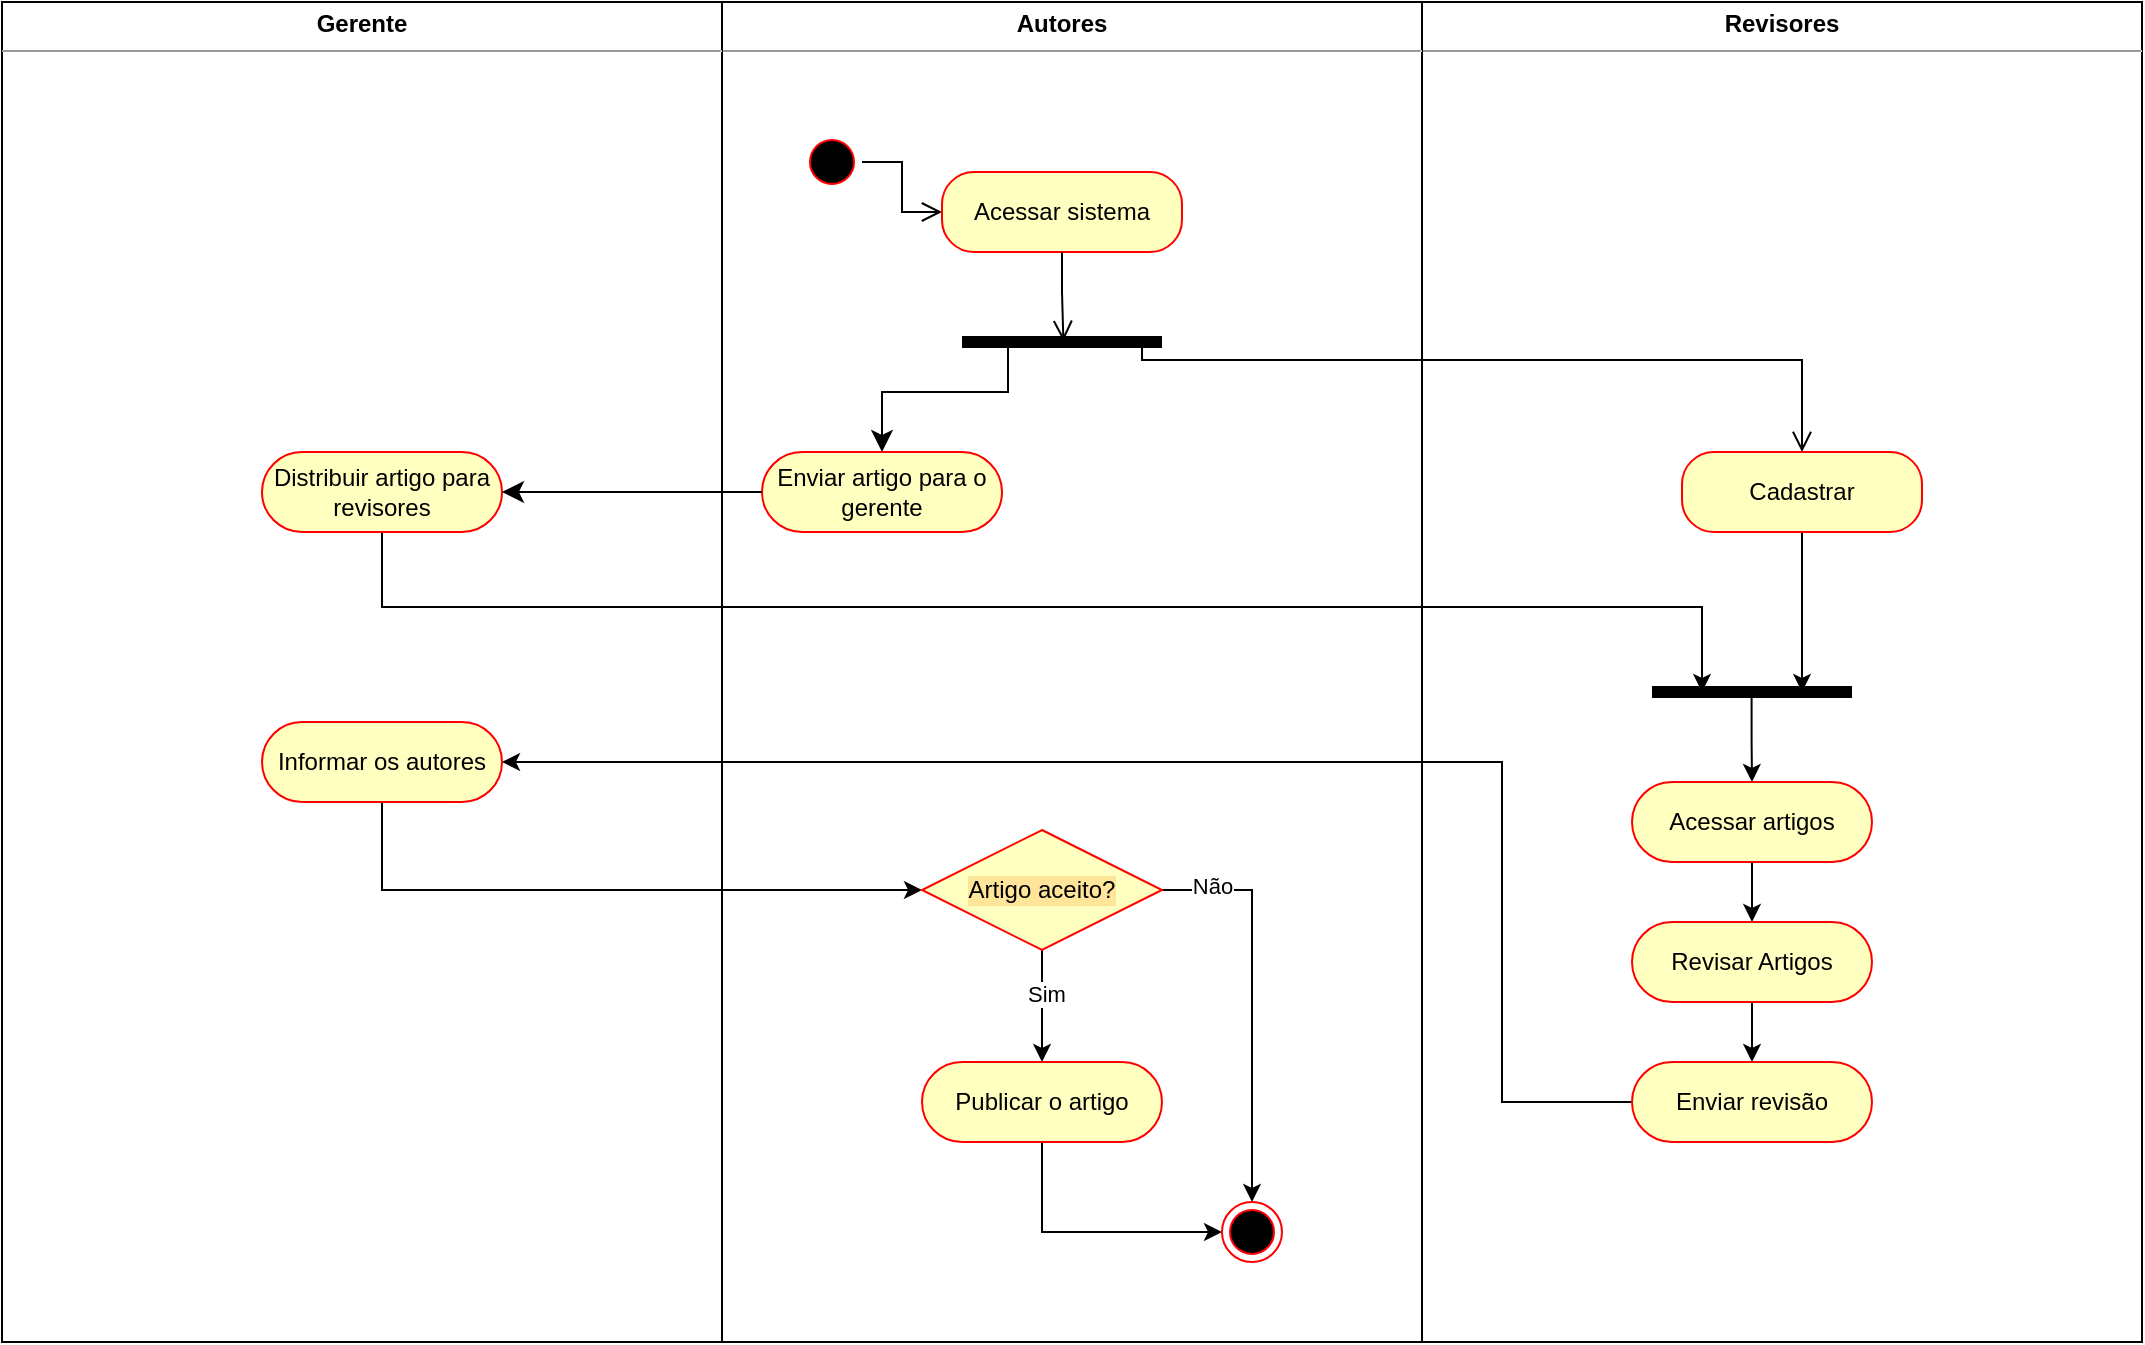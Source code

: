 <mxfile version="16.0.0" type="github">
  <diagram id="EljV-jeeuBofxPD4J9qD" name="Page-1">
    <mxGraphModel dx="2905" dy="992" grid="1" gridSize="10" guides="1" tooltips="1" connect="1" arrows="1" fold="1" page="1" pageScale="1" pageWidth="1169" pageHeight="827" math="0" shadow="0">
      <root>
        <mxCell id="0" />
        <mxCell id="1" parent="0" />
        <mxCell id="1BcZq6YOeLpfC2SoAyS1-1" value="&lt;p style=&quot;margin: 0px ; margin-top: 4px ; text-align: center&quot;&gt;&lt;b&gt;Revisores&lt;/b&gt;&lt;/p&gt;&lt;hr size=&quot;1&quot;&gt;&lt;p style=&quot;margin: 0px ; margin-left: 4px&quot;&gt;&lt;br&gt;&lt;/p&gt;" style="verticalAlign=top;align=left;overflow=fill;fontSize=12;fontFamily=Helvetica;html=1;" vertex="1" parent="1">
          <mxGeometry x="700" width="360" height="670" as="geometry" />
        </mxCell>
        <mxCell id="1BcZq6YOeLpfC2SoAyS1-2" value="&lt;p style=&quot;margin: 0px ; margin-top: 4px ; text-align: center&quot;&gt;&lt;b&gt;Autores&lt;/b&gt;&lt;/p&gt;&lt;hr size=&quot;1&quot;&gt;&lt;p style=&quot;margin: 0px ; margin-left: 4px&quot;&gt;&lt;br&gt;&lt;/p&gt;" style="verticalAlign=top;align=left;overflow=fill;fontSize=12;fontFamily=Helvetica;html=1;" vertex="1" parent="1">
          <mxGeometry x="340" width="360" height="670" as="geometry" />
        </mxCell>
        <mxCell id="1BcZq6YOeLpfC2SoAyS1-3" value="" style="ellipse;html=1;shape=startState;fillColor=#000000;strokeColor=#ff0000;" vertex="1" parent="1">
          <mxGeometry x="390" y="65" width="30" height="30" as="geometry" />
        </mxCell>
        <mxCell id="1BcZq6YOeLpfC2SoAyS1-4" value="" style="edgeStyle=orthogonalEdgeStyle;html=1;verticalAlign=bottom;endArrow=open;endSize=8;strokeColor=#000000;rounded=0;" edge="1" parent="1" source="1BcZq6YOeLpfC2SoAyS1-3" target="1BcZq6YOeLpfC2SoAyS1-5">
          <mxGeometry relative="1" as="geometry">
            <mxPoint x="420" y="155" as="targetPoint" />
          </mxGeometry>
        </mxCell>
        <mxCell id="1BcZq6YOeLpfC2SoAyS1-5" value="Acessar sistema" style="rounded=1;whiteSpace=wrap;html=1;arcSize=40;fontColor=#000000;fillColor=#ffffc0;strokeColor=#ff0000;" vertex="1" parent="1">
          <mxGeometry x="460" y="85" width="120" height="40" as="geometry" />
        </mxCell>
        <mxCell id="1BcZq6YOeLpfC2SoAyS1-6" value="" style="edgeStyle=orthogonalEdgeStyle;html=1;verticalAlign=bottom;endArrow=open;endSize=8;strokeColor=#000000;rounded=0;exitX=0.5;exitY=1;exitDx=0;exitDy=0;entryX=0.507;entryY=0.448;entryDx=0;entryDy=0;entryPerimeter=0;" edge="1" parent="1" source="1BcZq6YOeLpfC2SoAyS1-5" target="1BcZq6YOeLpfC2SoAyS1-7">
          <mxGeometry relative="1" as="geometry">
            <mxPoint x="510" y="172" as="targetPoint" />
            <Array as="points" />
          </mxGeometry>
        </mxCell>
        <mxCell id="1BcZq6YOeLpfC2SoAyS1-7" value="" style="shape=line;html=1;strokeWidth=6;strokeColor=#000000;" vertex="1" parent="1">
          <mxGeometry x="470" y="165" width="100" height="10" as="geometry" />
        </mxCell>
        <mxCell id="1BcZq6YOeLpfC2SoAyS1-8" value="Enviar artigo para o gerente" style="rounded=1;whiteSpace=wrap;html=1;arcSize=50;fontColor=#000000;fillColor=#ffffc0;strokeColor=#ff0000;" vertex="1" parent="1">
          <mxGeometry x="370" y="225" width="120" height="40" as="geometry" />
        </mxCell>
        <mxCell id="1BcZq6YOeLpfC2SoAyS1-9" style="edgeStyle=orthogonalEdgeStyle;rounded=0;orthogonalLoop=1;jettySize=auto;html=1;exitX=0.5;exitY=1;exitDx=0;exitDy=0;strokeColor=#000000;entryX=0.75;entryY=0.5;entryDx=0;entryDy=0;entryPerimeter=0;" edge="1" parent="1" source="1BcZq6YOeLpfC2SoAyS1-10" target="1BcZq6YOeLpfC2SoAyS1-20">
          <mxGeometry relative="1" as="geometry" />
        </mxCell>
        <mxCell id="1BcZq6YOeLpfC2SoAyS1-10" value="Cadastrar" style="rounded=1;whiteSpace=wrap;html=1;arcSize=40;fontColor=#000000;fillColor=#ffffc0;strokeColor=#ff0000;" vertex="1" parent="1">
          <mxGeometry x="830" y="225" width="120" height="40" as="geometry" />
        </mxCell>
        <mxCell id="1BcZq6YOeLpfC2SoAyS1-11" value="" style="edgeStyle=orthogonalEdgeStyle;html=1;verticalAlign=bottom;endArrow=classic;endSize=8;strokeColor=#000000;rounded=0;exitX=0.25;exitY=0.5;exitDx=0;exitDy=0;entryX=0.5;entryY=0;entryDx=0;entryDy=0;exitPerimeter=0;endFill=1;" edge="1" parent="1" target="1BcZq6YOeLpfC2SoAyS1-8">
          <mxGeometry relative="1" as="geometry">
            <mxPoint x="493.0" y="235" as="targetPoint" />
            <mxPoint x="498" y="170" as="sourcePoint" />
            <Array as="points">
              <mxPoint x="493" y="170" />
              <mxPoint x="493" y="195" />
              <mxPoint x="430" y="195" />
            </Array>
          </mxGeometry>
        </mxCell>
        <mxCell id="1BcZq6YOeLpfC2SoAyS1-12" value="" style="edgeStyle=orthogonalEdgeStyle;html=1;verticalAlign=bottom;endArrow=open;endSize=8;strokeColor=#000000;rounded=0;exitX=0.75;exitY=0.5;exitDx=0;exitDy=0;entryX=0.5;entryY=0;entryDx=0;entryDy=0;exitPerimeter=0;" edge="1" parent="1" source="1BcZq6YOeLpfC2SoAyS1-7" target="1BcZq6YOeLpfC2SoAyS1-10">
          <mxGeometry relative="1" as="geometry">
            <mxPoint x="530.7" y="179.48" as="targetPoint" />
            <mxPoint x="530.0" y="135" as="sourcePoint" />
            <Array as="points">
              <mxPoint x="560" y="170" />
              <mxPoint x="560" y="179" />
              <mxPoint x="890" y="179" />
            </Array>
          </mxGeometry>
        </mxCell>
        <mxCell id="1BcZq6YOeLpfC2SoAyS1-13" value="&lt;p style=&quot;margin: 0px ; margin-top: 4px ; text-align: center&quot;&gt;&lt;b&gt;Gerente&lt;/b&gt;&lt;/p&gt;&lt;hr size=&quot;1&quot;&gt;&lt;p style=&quot;margin: 0px ; margin-left: 4px&quot;&gt;&lt;br&gt;&lt;/p&gt;" style="verticalAlign=top;align=left;overflow=fill;fontSize=12;fontFamily=Helvetica;html=1;" vertex="1" parent="1">
          <mxGeometry x="-10" width="360" height="670" as="geometry" />
        </mxCell>
        <mxCell id="1BcZq6YOeLpfC2SoAyS1-14" style="edgeStyle=orthogonalEdgeStyle;rounded=0;orthogonalLoop=1;jettySize=auto;html=1;exitX=0.5;exitY=1;exitDx=0;exitDy=0;entryX=0.25;entryY=0.5;entryDx=0;entryDy=0;entryPerimeter=0;strokeColor=#000000;" edge="1" parent="1" source="1BcZq6YOeLpfC2SoAyS1-15" target="1BcZq6YOeLpfC2SoAyS1-20">
          <mxGeometry relative="1" as="geometry" />
        </mxCell>
        <mxCell id="1BcZq6YOeLpfC2SoAyS1-15" value="Distribuir artigo para revisores" style="rounded=1;whiteSpace=wrap;html=1;arcSize=50;fontColor=#000000;fillColor=#ffffc0;strokeColor=#ff0000;" vertex="1" parent="1">
          <mxGeometry x="120" y="225" width="120" height="40" as="geometry" />
        </mxCell>
        <mxCell id="1BcZq6YOeLpfC2SoAyS1-16" value="" style="edgeStyle=orthogonalEdgeStyle;html=1;verticalAlign=bottom;endArrow=classic;endSize=8;strokeColor=#000000;rounded=0;exitX=0;exitY=0.5;exitDx=0;exitDy=0;entryX=1;entryY=0.5;entryDx=0;entryDy=0;endFill=1;" edge="1" parent="1" source="1BcZq6YOeLpfC2SoAyS1-8" target="1BcZq6YOeLpfC2SoAyS1-15">
          <mxGeometry relative="1" as="geometry">
            <mxPoint x="190" y="165" as="targetPoint" />
            <mxPoint x="258" y="110" as="sourcePoint" />
            <Array as="points">
              <mxPoint x="258" y="245" />
              <mxPoint x="258" y="245" />
            </Array>
          </mxGeometry>
        </mxCell>
        <mxCell id="1BcZq6YOeLpfC2SoAyS1-17" style="edgeStyle=orthogonalEdgeStyle;rounded=0;orthogonalLoop=1;jettySize=auto;html=1;exitX=0.5;exitY=1;exitDx=0;exitDy=0;entryX=0.5;entryY=0;entryDx=0;entryDy=0;strokeColor=#000000;" edge="1" parent="1" source="1BcZq6YOeLpfC2SoAyS1-18" target="1BcZq6YOeLpfC2SoAyS1-22">
          <mxGeometry relative="1" as="geometry" />
        </mxCell>
        <mxCell id="1BcZq6YOeLpfC2SoAyS1-18" value="Acessar artigos" style="rounded=1;whiteSpace=wrap;html=1;arcSize=50;fontColor=#000000;fillColor=#ffffc0;strokeColor=#ff0000;" vertex="1" parent="1">
          <mxGeometry x="805" y="390" width="120" height="40" as="geometry" />
        </mxCell>
        <mxCell id="1BcZq6YOeLpfC2SoAyS1-19" value="" style="edgeStyle=orthogonalEdgeStyle;rounded=0;orthogonalLoop=1;jettySize=auto;html=1;strokeColor=#000000;exitX=0.498;exitY=0.659;exitDx=0;exitDy=0;exitPerimeter=0;" edge="1" parent="1" source="1BcZq6YOeLpfC2SoAyS1-20" target="1BcZq6YOeLpfC2SoAyS1-18">
          <mxGeometry relative="1" as="geometry" />
        </mxCell>
        <mxCell id="1BcZq6YOeLpfC2SoAyS1-20" value="" style="shape=line;html=1;strokeWidth=6;strokeColor=#000000;" vertex="1" parent="1">
          <mxGeometry x="815" y="340" width="100" height="10" as="geometry" />
        </mxCell>
        <mxCell id="1BcZq6YOeLpfC2SoAyS1-21" style="edgeStyle=orthogonalEdgeStyle;rounded=0;orthogonalLoop=1;jettySize=auto;html=1;exitX=0.5;exitY=1;exitDx=0;exitDy=0;entryX=0.5;entryY=0;entryDx=0;entryDy=0;endArrow=classic;endFill=1;strokeColor=#000000;" edge="1" parent="1" source="1BcZq6YOeLpfC2SoAyS1-22" target="1BcZq6YOeLpfC2SoAyS1-24">
          <mxGeometry relative="1" as="geometry" />
        </mxCell>
        <mxCell id="1BcZq6YOeLpfC2SoAyS1-22" value="Revisar Artigos" style="rounded=1;whiteSpace=wrap;html=1;arcSize=50;fontColor=#000000;fillColor=#ffffc0;strokeColor=#ff0000;" vertex="1" parent="1">
          <mxGeometry x="805" y="460" width="120" height="40" as="geometry" />
        </mxCell>
        <mxCell id="1BcZq6YOeLpfC2SoAyS1-23" value="" style="edgeStyle=orthogonalEdgeStyle;rounded=0;orthogonalLoop=1;jettySize=auto;html=1;endArrow=classic;endFill=1;strokeColor=#000000;entryX=1;entryY=0.5;entryDx=0;entryDy=0;" edge="1" parent="1" source="1BcZq6YOeLpfC2SoAyS1-24" target="1BcZq6YOeLpfC2SoAyS1-26">
          <mxGeometry relative="1" as="geometry">
            <Array as="points">
              <mxPoint x="740" y="550" />
              <mxPoint x="740" y="380" />
            </Array>
          </mxGeometry>
        </mxCell>
        <mxCell id="1BcZq6YOeLpfC2SoAyS1-24" value="Enviar revisão" style="rounded=1;whiteSpace=wrap;html=1;arcSize=50;fontColor=#000000;fillColor=#ffffc0;strokeColor=#ff0000;" vertex="1" parent="1">
          <mxGeometry x="805" y="530" width="120" height="40" as="geometry" />
        </mxCell>
        <mxCell id="1BcZq6YOeLpfC2SoAyS1-25" style="edgeStyle=orthogonalEdgeStyle;rounded=0;orthogonalLoop=1;jettySize=auto;html=1;exitX=0.5;exitY=1;exitDx=0;exitDy=0;entryX=0;entryY=0.5;entryDx=0;entryDy=0;endArrow=classic;endFill=1;strokeColor=#000000;" edge="1" parent="1" source="1BcZq6YOeLpfC2SoAyS1-26" target="1BcZq6YOeLpfC2SoAyS1-31">
          <mxGeometry relative="1" as="geometry" />
        </mxCell>
        <mxCell id="1BcZq6YOeLpfC2SoAyS1-26" value="Informar os autores" style="rounded=1;whiteSpace=wrap;html=1;arcSize=50;fontColor=#000000;fillColor=#ffffc0;strokeColor=#ff0000;" vertex="1" parent="1">
          <mxGeometry x="120" y="360" width="120" height="40" as="geometry" />
        </mxCell>
        <mxCell id="1BcZq6YOeLpfC2SoAyS1-27" style="edgeStyle=orthogonalEdgeStyle;rounded=0;orthogonalLoop=1;jettySize=auto;html=1;exitX=1;exitY=0.5;exitDx=0;exitDy=0;entryX=0.5;entryY=0;entryDx=0;entryDy=0;endArrow=classic;endFill=1;strokeColor=#000000;" edge="1" parent="1" source="1BcZq6YOeLpfC2SoAyS1-31" target="1BcZq6YOeLpfC2SoAyS1-32">
          <mxGeometry relative="1" as="geometry">
            <Array as="points">
              <mxPoint x="615" y="444" />
            </Array>
          </mxGeometry>
        </mxCell>
        <mxCell id="1BcZq6YOeLpfC2SoAyS1-28" value="Não" style="edgeLabel;html=1;align=center;verticalAlign=middle;resizable=0;points=[];" vertex="1" connectable="0" parent="1BcZq6YOeLpfC2SoAyS1-27">
          <mxGeometry x="-0.75" y="2" relative="1" as="geometry">
            <mxPoint as="offset" />
          </mxGeometry>
        </mxCell>
        <mxCell id="1BcZq6YOeLpfC2SoAyS1-29" style="edgeStyle=orthogonalEdgeStyle;rounded=0;orthogonalLoop=1;jettySize=auto;html=1;exitX=0.5;exitY=1;exitDx=0;exitDy=0;entryX=0.5;entryY=0;entryDx=0;entryDy=0;endArrow=classic;endFill=1;strokeColor=#000000;" edge="1" parent="1" source="1BcZq6YOeLpfC2SoAyS1-31" target="1BcZq6YOeLpfC2SoAyS1-34">
          <mxGeometry relative="1" as="geometry" />
        </mxCell>
        <mxCell id="1BcZq6YOeLpfC2SoAyS1-30" value="Sim" style="edgeLabel;html=1;align=center;verticalAlign=middle;resizable=0;points=[];" vertex="1" connectable="0" parent="1BcZq6YOeLpfC2SoAyS1-29">
          <mxGeometry x="-0.219" y="2" relative="1" as="geometry">
            <mxPoint as="offset" />
          </mxGeometry>
        </mxCell>
        <mxCell id="1BcZq6YOeLpfC2SoAyS1-31" value="Artigo aceito?" style="rhombus;whiteSpace=wrap;html=1;fillColor=#ffffc0;strokeColor=#ff0000;labelBackgroundColor=#FFE599;" vertex="1" parent="1">
          <mxGeometry x="450" y="414" width="120" height="60" as="geometry" />
        </mxCell>
        <mxCell id="1BcZq6YOeLpfC2SoAyS1-32" value="" style="ellipse;html=1;shape=endState;fillColor=#000000;strokeColor=#ff0000;labelBackgroundColor=#FFE599;" vertex="1" parent="1">
          <mxGeometry x="600" y="600" width="30" height="30" as="geometry" />
        </mxCell>
        <mxCell id="1BcZq6YOeLpfC2SoAyS1-33" style="edgeStyle=orthogonalEdgeStyle;rounded=0;orthogonalLoop=1;jettySize=auto;html=1;exitX=0.5;exitY=1;exitDx=0;exitDy=0;entryX=0;entryY=0.5;entryDx=0;entryDy=0;endArrow=classic;endFill=1;strokeColor=#000000;" edge="1" parent="1" source="1BcZq6YOeLpfC2SoAyS1-34" target="1BcZq6YOeLpfC2SoAyS1-32">
          <mxGeometry relative="1" as="geometry" />
        </mxCell>
        <mxCell id="1BcZq6YOeLpfC2SoAyS1-34" value="Publicar o artigo" style="rounded=1;whiteSpace=wrap;html=1;arcSize=50;fontColor=#000000;fillColor=#ffffc0;strokeColor=#ff0000;" vertex="1" parent="1">
          <mxGeometry x="450" y="530" width="120" height="40" as="geometry" />
        </mxCell>
      </root>
    </mxGraphModel>
  </diagram>
</mxfile>
